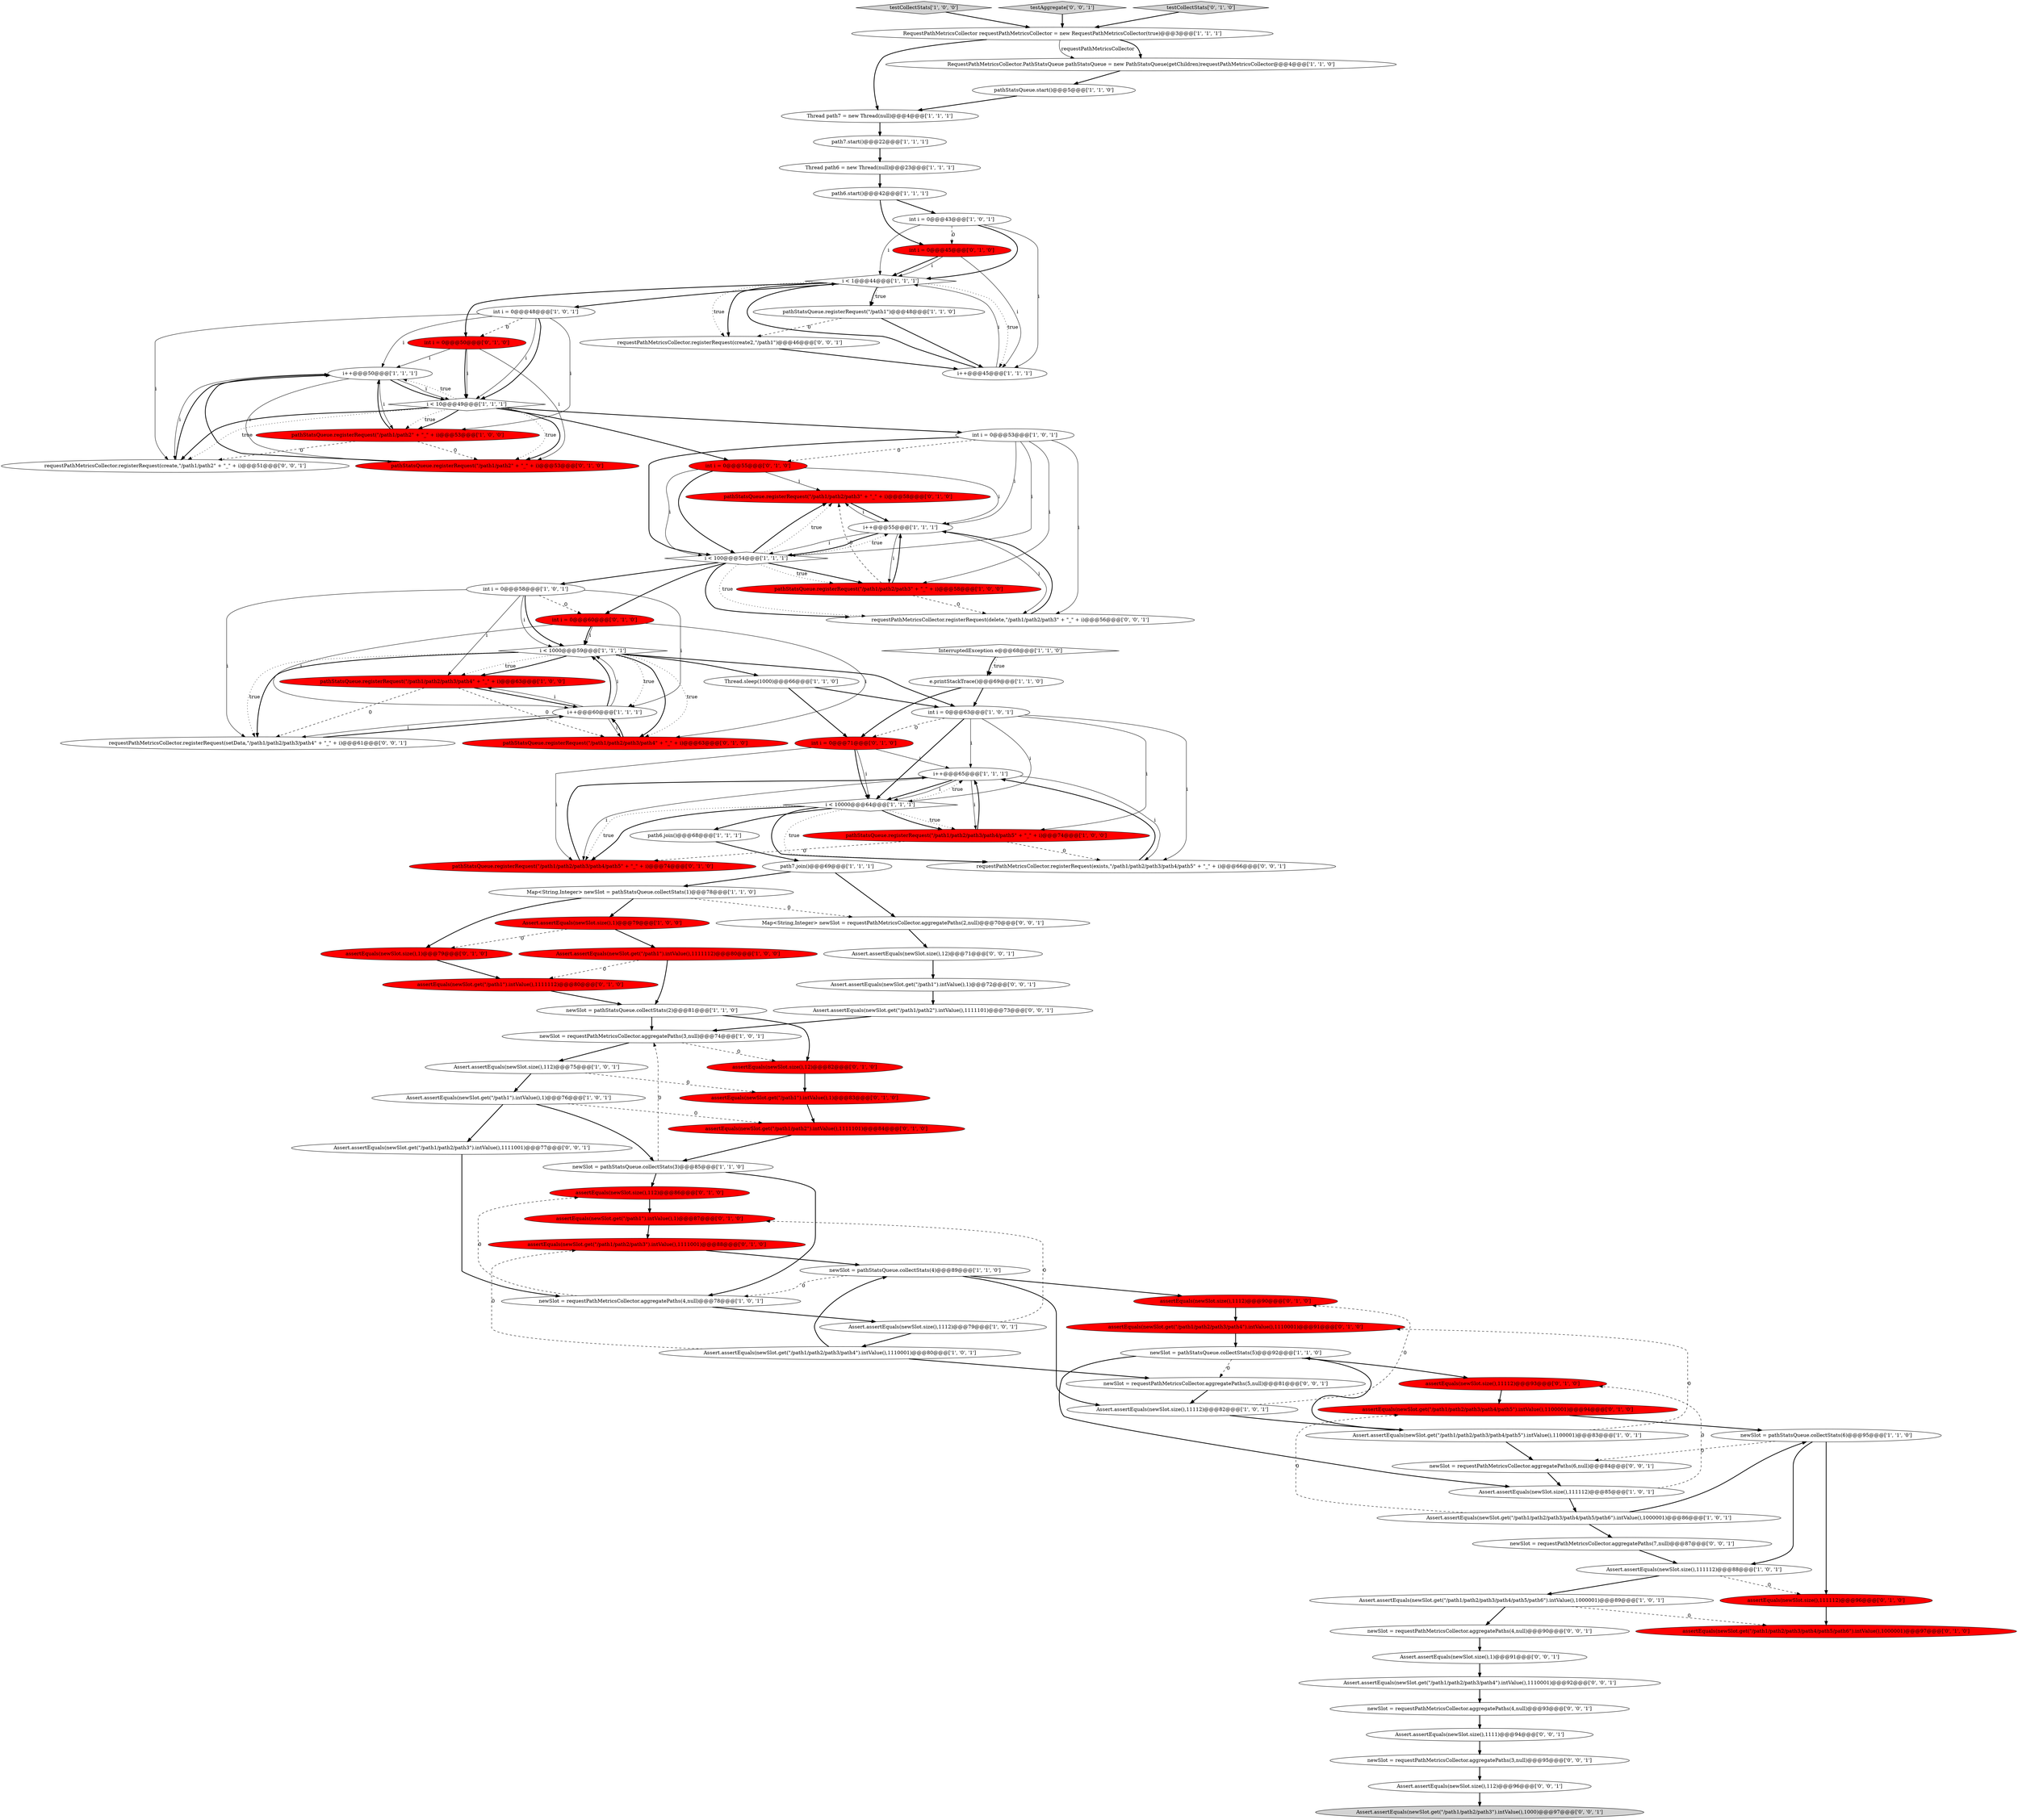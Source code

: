 digraph {
49 [style = filled, label = "i < 1@@@44@@@['1', '1', '1']", fillcolor = white, shape = diamond image = "AAA0AAABBB1BBB"];
73 [style = filled, label = "assertEquals(newSlot.size(),11112)@@@93@@@['0', '1', '0']", fillcolor = red, shape = ellipse image = "AAA1AAABBB2BBB"];
2 [style = filled, label = "Assert.assertEquals(newSlot.get(\"/path1\").intValue(),1)@@@76@@@['1', '0', '1']", fillcolor = white, shape = ellipse image = "AAA0AAABBB1BBB"];
48 [style = filled, label = "pathStatsQueue.registerRequest(\"/path1\")@@@48@@@['1', '1', '0']", fillcolor = white, shape = ellipse image = "AAA0AAABBB1BBB"];
31 [style = filled, label = "newSlot = pathStatsQueue.collectStats(3)@@@85@@@['1', '1', '0']", fillcolor = white, shape = ellipse image = "AAA0AAABBB1BBB"];
57 [style = filled, label = "assertEquals(newSlot.get(\"/path1/path2/path3/path4/path5/path6\").intValue(),1000001)@@@97@@@['0', '1', '0']", fillcolor = red, shape = ellipse image = "AAA1AAABBB2BBB"];
62 [style = filled, label = "pathStatsQueue.registerRequest(\"/path1/path2/path3\" + \"_\" + i)@@@58@@@['0', '1', '0']", fillcolor = red, shape = ellipse image = "AAA1AAABBB2BBB"];
67 [style = filled, label = "assertEquals(newSlot.get(\"/path1\").intValue(),1)@@@83@@@['0', '1', '0']", fillcolor = red, shape = ellipse image = "AAA1AAABBB2BBB"];
74 [style = filled, label = "assertEquals(newSlot.get(\"/path1/path2/path3/path4\").intValue(),1110001)@@@91@@@['0', '1', '0']", fillcolor = red, shape = ellipse image = "AAA1AAABBB2BBB"];
61 [style = filled, label = "assertEquals(newSlot.size(),1112)@@@90@@@['0', '1', '0']", fillcolor = red, shape = ellipse image = "AAA1AAABBB2BBB"];
86 [style = filled, label = "newSlot = requestPathMetricsCollector.aggregatePaths(5,null)@@@81@@@['0', '0', '1']", fillcolor = white, shape = ellipse image = "AAA0AAABBB3BBB"];
70 [style = filled, label = "assertEquals(newSlot.size(),112)@@@86@@@['0', '1', '0']", fillcolor = red, shape = ellipse image = "AAA1AAABBB2BBB"];
43 [style = filled, label = "newSlot = pathStatsQueue.collectStats(4)@@@89@@@['1', '1', '0']", fillcolor = white, shape = ellipse image = "AAA0AAABBB1BBB"];
63 [style = filled, label = "assertEquals(newSlot.get(\"/path1\").intValue(),1111112)@@@80@@@['0', '1', '0']", fillcolor = red, shape = ellipse image = "AAA1AAABBB2BBB"];
14 [style = filled, label = "Assert.assertEquals(newSlot.get(\"/path1/path2/path3/path4\").intValue(),1110001)@@@80@@@['1', '0', '1']", fillcolor = white, shape = ellipse image = "AAA0AAABBB1BBB"];
6 [style = filled, label = "testCollectStats['1', '0', '0']", fillcolor = lightgray, shape = diamond image = "AAA0AAABBB1BBB"];
21 [style = filled, label = "i++@@@50@@@['1', '1', '1']", fillcolor = white, shape = ellipse image = "AAA0AAABBB1BBB"];
93 [style = filled, label = "Assert.assertEquals(newSlot.size(),112)@@@96@@@['0', '0', '1']", fillcolor = white, shape = ellipse image = "AAA0AAABBB3BBB"];
83 [style = filled, label = "requestPathMetricsCollector.registerRequest(delete,\"/path1/path2/path3\" + \"_\" + i)@@@56@@@['0', '0', '1']", fillcolor = white, shape = ellipse image = "AAA0AAABBB3BBB"];
50 [style = filled, label = "i++@@@45@@@['1', '1', '1']", fillcolor = white, shape = ellipse image = "AAA0AAABBB1BBB"];
66 [style = filled, label = "assertEquals(newSlot.get(\"/path1\").intValue(),1)@@@87@@@['0', '1', '0']", fillcolor = red, shape = ellipse image = "AAA1AAABBB2BBB"];
92 [style = filled, label = "Assert.assertEquals(newSlot.get(\"/path1\").intValue(),1)@@@72@@@['0', '0', '1']", fillcolor = white, shape = ellipse image = "AAA0AAABBB3BBB"];
79 [style = filled, label = "Assert.assertEquals(newSlot.get(\"/path1/path2/path3\").intValue(),1000)@@@97@@@['0', '0', '1']", fillcolor = lightgray, shape = ellipse image = "AAA0AAABBB3BBB"];
87 [style = filled, label = "Assert.assertEquals(newSlot.get(\"/path1/path2\").intValue(),1111101)@@@73@@@['0', '0', '1']", fillcolor = white, shape = ellipse image = "AAA0AAABBB3BBB"];
18 [style = filled, label = "e.printStackTrace()@@@69@@@['1', '1', '0']", fillcolor = white, shape = ellipse image = "AAA0AAABBB1BBB"];
39 [style = filled, label = "int i = 0@@@58@@@['1', '0', '1']", fillcolor = white, shape = ellipse image = "AAA0AAABBB1BBB"];
3 [style = filled, label = "i++@@@55@@@['1', '1', '1']", fillcolor = white, shape = ellipse image = "AAA0AAABBB1BBB"];
26 [style = filled, label = "newSlot = pathStatsQueue.collectStats(2)@@@81@@@['1', '1', '0']", fillcolor = white, shape = ellipse image = "AAA0AAABBB1BBB"];
54 [style = filled, label = "assertEquals(newSlot.get(\"/path1/path2/path3/path4/path5\").intValue(),1100001)@@@94@@@['0', '1', '0']", fillcolor = red, shape = ellipse image = "AAA1AAABBB2BBB"];
77 [style = filled, label = "requestPathMetricsCollector.registerRequest(create,\"/path1/path2\" + \"_\" + i)@@@51@@@['0', '0', '1']", fillcolor = white, shape = ellipse image = "AAA0AAABBB3BBB"];
42 [style = filled, label = "Thread.sleep(1000)@@@66@@@['1', '1', '0']", fillcolor = white, shape = ellipse image = "AAA0AAABBB1BBB"];
40 [style = filled, label = "Assert.assertEquals(newSlot.get(\"/path1\").intValue(),1111112)@@@80@@@['1', '0', '0']", fillcolor = red, shape = ellipse image = "AAA1AAABBB1BBB"];
65 [style = filled, label = "int i = 0@@@50@@@['0', '1', '0']", fillcolor = red, shape = ellipse image = "AAA1AAABBB2BBB"];
84 [style = filled, label = "testAggregate['0', '0', '1']", fillcolor = lightgray, shape = diamond image = "AAA0AAABBB3BBB"];
24 [style = filled, label = "i < 1000@@@59@@@['1', '1', '1']", fillcolor = white, shape = diamond image = "AAA0AAABBB1BBB"];
82 [style = filled, label = "Assert.assertEquals(newSlot.size(),1)@@@91@@@['0', '0', '1']", fillcolor = white, shape = ellipse image = "AAA0AAABBB3BBB"];
38 [style = filled, label = "i++@@@65@@@['1', '1', '1']", fillcolor = white, shape = ellipse image = "AAA0AAABBB1BBB"];
69 [style = filled, label = "assertEquals(newSlot.size(),111112)@@@96@@@['0', '1', '0']", fillcolor = red, shape = ellipse image = "AAA1AAABBB2BBB"];
35 [style = filled, label = "pathStatsQueue.registerRequest(\"/path1/path2/path3/path4\" + \"_\" + i)@@@63@@@['1', '0', '0']", fillcolor = red, shape = ellipse image = "AAA1AAABBB1BBB"];
89 [style = filled, label = "Assert.assertEquals(newSlot.get(\"/path1/path2/path3/path4\").intValue(),1110001)@@@92@@@['0', '0', '1']", fillcolor = white, shape = ellipse image = "AAA0AAABBB3BBB"];
11 [style = filled, label = "int i = 0@@@63@@@['1', '0', '1']", fillcolor = white, shape = ellipse image = "AAA0AAABBB1BBB"];
22 [style = filled, label = "pathStatsQueue.start()@@@5@@@['1', '1', '0']", fillcolor = white, shape = ellipse image = "AAA0AAABBB1BBB"];
41 [style = filled, label = "newSlot = requestPathMetricsCollector.aggregatePaths(3,null)@@@74@@@['1', '0', '1']", fillcolor = white, shape = ellipse image = "AAA0AAABBB1BBB"];
52 [style = filled, label = "pathStatsQueue.registerRequest(\"/path1/path2/path3/path4/path5\" + \"_\" + i)@@@74@@@['1', '0', '0']", fillcolor = red, shape = ellipse image = "AAA1AAABBB1BBB"];
75 [style = filled, label = "pathStatsQueue.registerRequest(\"/path1/path2/path3/path4/path5\" + \"_\" + i)@@@74@@@['0', '1', '0']", fillcolor = red, shape = ellipse image = "AAA1AAABBB2BBB"];
47 [style = filled, label = "Assert.assertEquals(newSlot.get(\"/path1/path2/path3/path4/path5/path6\").intValue(),1000001)@@@86@@@['1', '0', '1']", fillcolor = white, shape = ellipse image = "AAA0AAABBB1BBB"];
10 [style = filled, label = "newSlot = pathStatsQueue.collectStats(5)@@@92@@@['1', '1', '0']", fillcolor = white, shape = ellipse image = "AAA0AAABBB1BBB"];
8 [style = filled, label = "path6.join()@@@68@@@['1', '1', '1']", fillcolor = white, shape = ellipse image = "AAA0AAABBB1BBB"];
5 [style = filled, label = "Assert.assertEquals(newSlot.size(),1112)@@@79@@@['1', '0', '1']", fillcolor = white, shape = ellipse image = "AAA0AAABBB1BBB"];
85 [style = filled, label = "newSlot = requestPathMetricsCollector.aggregatePaths(6,null)@@@84@@@['0', '0', '1']", fillcolor = white, shape = ellipse image = "AAA0AAABBB3BBB"];
0 [style = filled, label = "i++@@@60@@@['1', '1', '1']", fillcolor = white, shape = ellipse image = "AAA0AAABBB1BBB"];
96 [style = filled, label = "requestPathMetricsCollector.registerRequest(create2,\"/path1\")@@@46@@@['0', '0', '1']", fillcolor = white, shape = ellipse image = "AAA0AAABBB3BBB"];
12 [style = filled, label = "Assert.assertEquals(newSlot.size(),112)@@@75@@@['1', '0', '1']", fillcolor = white, shape = ellipse image = "AAA0AAABBB1BBB"];
33 [style = filled, label = "Assert.assertEquals(newSlot.size(),111112)@@@88@@@['1', '0', '1']", fillcolor = white, shape = ellipse image = "AAA0AAABBB1BBB"];
15 [style = filled, label = "pathStatsQueue.registerRequest(\"/path1/path2/path3\" + \"_\" + i)@@@58@@@['1', '0', '0']", fillcolor = red, shape = ellipse image = "AAA1AAABBB1BBB"];
81 [style = filled, label = "newSlot = requestPathMetricsCollector.aggregatePaths(4,null)@@@90@@@['0', '0', '1']", fillcolor = white, shape = ellipse image = "AAA0AAABBB3BBB"];
19 [style = filled, label = "i < 10000@@@64@@@['1', '1', '1']", fillcolor = white, shape = diamond image = "AAA0AAABBB1BBB"];
64 [style = filled, label = "pathStatsQueue.registerRequest(\"/path1/path2/path3/path4\" + \"_\" + i)@@@63@@@['0', '1', '0']", fillcolor = red, shape = ellipse image = "AAA1AAABBB2BBB"];
46 [style = filled, label = "path7.start()@@@22@@@['1', '1', '1']", fillcolor = white, shape = ellipse image = "AAA0AAABBB1BBB"];
60 [style = filled, label = "int i = 0@@@60@@@['0', '1', '0']", fillcolor = red, shape = ellipse image = "AAA1AAABBB2BBB"];
71 [style = filled, label = "assertEquals(newSlot.size(),12)@@@82@@@['0', '1', '0']", fillcolor = red, shape = ellipse image = "AAA1AAABBB2BBB"];
29 [style = filled, label = "int i = 0@@@43@@@['1', '0', '1']", fillcolor = white, shape = ellipse image = "AAA0AAABBB1BBB"];
7 [style = filled, label = "Thread path7 = new Thread(null)@@@4@@@['1', '1', '1']", fillcolor = white, shape = ellipse image = "AAA0AAABBB1BBB"];
4 [style = filled, label = "InterruptedException e@@@68@@@['1', '1', '0']", fillcolor = white, shape = diamond image = "AAA0AAABBB1BBB"];
32 [style = filled, label = "Map<String,Integer> newSlot = pathStatsQueue.collectStats(1)@@@78@@@['1', '1', '0']", fillcolor = white, shape = ellipse image = "AAA0AAABBB1BBB"];
90 [style = filled, label = "Assert.assertEquals(newSlot.size(),1111)@@@94@@@['0', '0', '1']", fillcolor = white, shape = ellipse image = "AAA0AAABBB3BBB"];
80 [style = filled, label = "newSlot = requestPathMetricsCollector.aggregatePaths(3,null)@@@95@@@['0', '0', '1']", fillcolor = white, shape = ellipse image = "AAA0AAABBB3BBB"];
91 [style = filled, label = "requestPathMetricsCollector.registerRequest(setData,\"/path1/path2/path3/path4\" + \"_\" + i)@@@61@@@['0', '0', '1']", fillcolor = white, shape = ellipse image = "AAA0AAABBB3BBB"];
25 [style = filled, label = "RequestPathMetricsCollector.PathStatsQueue pathStatsQueue = new PathStatsQueue(getChildren)requestPathMetricsCollector@@@4@@@['1', '1', '0']", fillcolor = white, shape = ellipse image = "AAA0AAABBB1BBB"];
95 [style = filled, label = "newSlot = requestPathMetricsCollector.aggregatePaths(7,null)@@@87@@@['0', '0', '1']", fillcolor = white, shape = ellipse image = "AAA0AAABBB3BBB"];
30 [style = filled, label = "Assert.assertEquals(newSlot.size(),111112)@@@85@@@['1', '0', '1']", fillcolor = white, shape = ellipse image = "AAA0AAABBB1BBB"];
23 [style = filled, label = "newSlot = pathStatsQueue.collectStats(6)@@@95@@@['1', '1', '0']", fillcolor = white, shape = ellipse image = "AAA0AAABBB1BBB"];
16 [style = filled, label = "newSlot = requestPathMetricsCollector.aggregatePaths(4,null)@@@78@@@['1', '0', '1']", fillcolor = white, shape = ellipse image = "AAA0AAABBB1BBB"];
98 [style = filled, label = "Assert.assertEquals(newSlot.size(),12)@@@71@@@['0', '0', '1']", fillcolor = white, shape = ellipse image = "AAA0AAABBB3BBB"];
94 [style = filled, label = "requestPathMetricsCollector.registerRequest(exists,\"/path1/path2/path3/path4/path5\" + \"_\" + i)@@@66@@@['0', '0', '1']", fillcolor = white, shape = ellipse image = "AAA0AAABBB3BBB"];
1 [style = filled, label = "Assert.assertEquals(newSlot.get(\"/path1/path2/path3/path4/path5/path6\").intValue(),1000001)@@@89@@@['1', '0', '1']", fillcolor = white, shape = ellipse image = "AAA0AAABBB1BBB"];
88 [style = filled, label = "Map<String,Integer> newSlot = requestPathMetricsCollector.aggregatePaths(2,null)@@@70@@@['0', '0', '1']", fillcolor = white, shape = ellipse image = "AAA0AAABBB3BBB"];
45 [style = filled, label = "RequestPathMetricsCollector requestPathMetricsCollector = new RequestPathMetricsCollector(true)@@@3@@@['1', '1', '1']", fillcolor = white, shape = ellipse image = "AAA0AAABBB1BBB"];
44 [style = filled, label = "Assert.assertEquals(newSlot.size(),1)@@@79@@@['1', '0', '0']", fillcolor = red, shape = ellipse image = "AAA1AAABBB1BBB"];
28 [style = filled, label = "int i = 0@@@53@@@['1', '0', '1']", fillcolor = white, shape = ellipse image = "AAA0AAABBB1BBB"];
36 [style = filled, label = "int i = 0@@@48@@@['1', '0', '1']", fillcolor = white, shape = ellipse image = "AAA0AAABBB1BBB"];
59 [style = filled, label = "assertEquals(newSlot.get(\"/path1/path2\").intValue(),1111101)@@@84@@@['0', '1', '0']", fillcolor = red, shape = ellipse image = "AAA1AAABBB2BBB"];
68 [style = filled, label = "testCollectStats['0', '1', '0']", fillcolor = lightgray, shape = diamond image = "AAA0AAABBB2BBB"];
58 [style = filled, label = "assertEquals(newSlot.size(),1)@@@79@@@['0', '1', '0']", fillcolor = red, shape = ellipse image = "AAA1AAABBB2BBB"];
97 [style = filled, label = "newSlot = requestPathMetricsCollector.aggregatePaths(4,null)@@@93@@@['0', '0', '1']", fillcolor = white, shape = ellipse image = "AAA0AAABBB3BBB"];
27 [style = filled, label = "Thread path6 = new Thread(null)@@@23@@@['1', '1', '1']", fillcolor = white, shape = ellipse image = "AAA0AAABBB1BBB"];
20 [style = filled, label = "pathStatsQueue.registerRequest(\"/path1/path2\" + \"_\" + i)@@@53@@@['1', '0', '0']", fillcolor = red, shape = ellipse image = "AAA1AAABBB1BBB"];
51 [style = filled, label = "Assert.assertEquals(newSlot.get(\"/path1/path2/path3/path4/path5\").intValue(),1100001)@@@83@@@['1', '0', '1']", fillcolor = white, shape = ellipse image = "AAA0AAABBB1BBB"];
13 [style = filled, label = "i < 10@@@49@@@['1', '1', '1']", fillcolor = white, shape = diamond image = "AAA0AAABBB1BBB"];
17 [style = filled, label = "Assert.assertEquals(newSlot.size(),11112)@@@82@@@['1', '0', '1']", fillcolor = white, shape = ellipse image = "AAA0AAABBB1BBB"];
53 [style = filled, label = "pathStatsQueue.registerRequest(\"/path1/path2\" + \"_\" + i)@@@53@@@['0', '1', '0']", fillcolor = red, shape = ellipse image = "AAA1AAABBB2BBB"];
9 [style = filled, label = "i < 100@@@54@@@['1', '1', '1']", fillcolor = white, shape = diamond image = "AAA0AAABBB1BBB"];
78 [style = filled, label = "Assert.assertEquals(newSlot.get(\"/path1/path2/path3\").intValue(),1111001)@@@77@@@['0', '0', '1']", fillcolor = white, shape = ellipse image = "AAA0AAABBB3BBB"];
34 [style = filled, label = "path6.start()@@@42@@@['1', '1', '1']", fillcolor = white, shape = ellipse image = "AAA0AAABBB1BBB"];
37 [style = filled, label = "path7.join()@@@69@@@['1', '1', '1']", fillcolor = white, shape = ellipse image = "AAA0AAABBB1BBB"];
55 [style = filled, label = "int i = 0@@@55@@@['0', '1', '0']", fillcolor = red, shape = ellipse image = "AAA1AAABBB2BBB"];
72 [style = filled, label = "int i = 0@@@71@@@['0', '1', '0']", fillcolor = red, shape = ellipse image = "AAA1AAABBB2BBB"];
56 [style = filled, label = "assertEquals(newSlot.get(\"/path1/path2/path3\").intValue(),1111001)@@@88@@@['0', '1', '0']", fillcolor = red, shape = ellipse image = "AAA1AAABBB2BBB"];
76 [style = filled, label = "int i = 0@@@45@@@['0', '1', '0']", fillcolor = red, shape = ellipse image = "AAA1AAABBB2BBB"];
55->3 [style = solid, label="i"];
3->83 [style = solid, label="i"];
62->3 [style = bold, label=""];
4->18 [style = dotted, label="true"];
70->66 [style = bold, label=""];
25->22 [style = bold, label=""];
13->55 [style = bold, label=""];
72->19 [style = solid, label="i"];
53->21 [style = bold, label=""];
24->35 [style = dotted, label="true"];
13->20 [style = dotted, label="true"];
73->54 [style = bold, label=""];
38->52 [style = solid, label="i"];
36->20 [style = solid, label="i"];
49->48 [style = bold, label=""];
28->9 [style = bold, label=""];
3->15 [style = solid, label="i"];
39->24 [style = bold, label=""];
75->38 [style = bold, label=""];
59->31 [style = bold, label=""];
19->94 [style = bold, label=""];
31->41 [style = dashed, label="0"];
9->60 [style = bold, label=""];
95->33 [style = bold, label=""];
16->70 [style = dashed, label="0"];
51->10 [style = bold, label=""];
9->62 [style = dotted, label="true"];
55->9 [style = solid, label="i"];
60->24 [style = bold, label=""];
45->7 [style = bold, label=""];
92->87 [style = bold, label=""];
14->86 [style = bold, label=""];
41->71 [style = dashed, label="0"];
72->75 [style = solid, label="i"];
12->2 [style = bold, label=""];
3->9 [style = solid, label="i"];
24->64 [style = bold, label=""];
71->67 [style = bold, label=""];
45->25 [style = bold, label=""];
23->33 [style = bold, label=""];
36->65 [style = dashed, label="0"];
32->88 [style = dashed, label="0"];
28->15 [style = solid, label="i"];
13->21 [style = dotted, label="true"];
47->54 [style = dashed, label="0"];
24->11 [style = bold, label=""];
0->24 [style = bold, label=""];
1->57 [style = dashed, label="0"];
93->79 [style = bold, label=""];
37->32 [style = bold, label=""];
40->26 [style = bold, label=""];
9->15 [style = dotted, label="true"];
21->53 [style = solid, label="i"];
35->64 [style = dashed, label="0"];
10->86 [style = dashed, label="0"];
40->63 [style = dashed, label="0"];
77->21 [style = bold, label=""];
49->36 [style = bold, label=""];
51->74 [style = dashed, label="0"];
86->17 [style = bold, label=""];
21->13 [style = bold, label=""];
49->48 [style = dotted, label="true"];
39->24 [style = solid, label="i"];
2->31 [style = bold, label=""];
56->43 [style = bold, label=""];
64->0 [style = bold, label=""];
45->25 [style = solid, label="requestPathMetricsCollector"];
61->74 [style = bold, label=""];
3->62 [style = solid, label="i"];
80->93 [style = bold, label=""];
29->49 [style = solid, label="i"];
74->10 [style = bold, label=""];
9->39 [style = bold, label=""];
65->21 [style = solid, label="i"];
7->46 [style = bold, label=""];
91->0 [style = bold, label=""];
19->38 [style = dotted, label="true"];
18->11 [style = bold, label=""];
13->77 [style = dotted, label="true"];
31->70 [style = bold, label=""];
55->62 [style = solid, label="i"];
48->50 [style = bold, label=""];
52->94 [style = dashed, label="0"];
65->13 [style = solid, label="i"];
4->18 [style = bold, label=""];
19->75 [style = dotted, label="true"];
21->13 [style = solid, label="i"];
42->72 [style = bold, label=""];
19->75 [style = bold, label=""];
88->98 [style = bold, label=""];
39->0 [style = solid, label="i"];
22->7 [style = bold, label=""];
50->49 [style = bold, label=""];
14->43 [style = bold, label=""];
78->16 [style = bold, label=""];
51->85 [style = bold, label=""];
17->51 [style = bold, label=""];
96->50 [style = bold, label=""];
58->63 [style = bold, label=""];
35->0 [style = bold, label=""];
76->49 [style = bold, label=""];
52->75 [style = dashed, label="0"];
44->58 [style = dashed, label="0"];
49->96 [style = dotted, label="true"];
81->82 [style = bold, label=""];
0->64 [style = solid, label="i"];
32->58 [style = bold, label=""];
24->0 [style = dotted, label="true"];
68->45 [style = bold, label=""];
2->59 [style = dashed, label="0"];
21->77 [style = solid, label="i"];
29->50 [style = solid, label="i"];
39->60 [style = dashed, label="0"];
30->47 [style = bold, label=""];
9->83 [style = bold, label=""];
9->3 [style = dotted, label="true"];
28->55 [style = dashed, label="0"];
55->9 [style = bold, label=""];
82->89 [style = bold, label=""];
11->72 [style = dashed, label="0"];
50->49 [style = solid, label="i"];
72->38 [style = solid, label="i"];
34->29 [style = bold, label=""];
14->56 [style = dashed, label="0"];
20->77 [style = dashed, label="0"];
63->26 [style = bold, label=""];
48->96 [style = dashed, label="0"];
65->53 [style = solid, label="i"];
13->53 [style = dotted, label="true"];
49->50 [style = dotted, label="true"];
36->13 [style = solid, label="i"];
49->65 [style = bold, label=""];
83->3 [style = bold, label=""];
76->49 [style = solid, label="i"];
35->91 [style = dashed, label="0"];
23->85 [style = dashed, label="0"];
29->49 [style = bold, label=""];
15->3 [style = bold, label=""];
47->95 [style = bold, label=""];
12->67 [style = dashed, label="0"];
38->19 [style = bold, label=""];
43->16 [style = dashed, label="0"];
43->61 [style = bold, label=""];
3->9 [style = bold, label=""];
43->17 [style = bold, label=""];
26->41 [style = bold, label=""];
36->13 [style = bold, label=""];
27->34 [style = bold, label=""];
84->45 [style = bold, label=""];
30->73 [style = dashed, label="0"];
42->11 [style = bold, label=""];
11->38 [style = solid, label="i"];
11->19 [style = solid, label="i"];
2->78 [style = bold, label=""];
37->88 [style = bold, label=""];
26->71 [style = bold, label=""];
32->44 [style = bold, label=""];
16->5 [style = bold, label=""];
24->91 [style = bold, label=""];
18->72 [style = bold, label=""];
20->53 [style = dashed, label="0"];
8->37 [style = bold, label=""];
41->12 [style = bold, label=""];
60->0 [style = solid, label="i"];
24->64 [style = dotted, label="true"];
24->91 [style = dotted, label="true"];
47->23 [style = bold, label=""];
38->19 [style = solid, label="i"];
0->91 [style = solid, label="i"];
60->24 [style = solid, label="i"];
97->90 [style = bold, label=""];
10->30 [style = bold, label=""];
39->91 [style = solid, label="i"];
34->76 [style = bold, label=""];
54->23 [style = bold, label=""];
33->69 [style = dashed, label="0"];
24->42 [style = bold, label=""];
10->73 [style = bold, label=""];
72->19 [style = bold, label=""];
29->76 [style = dashed, label="0"];
98->92 [style = bold, label=""];
13->53 [style = bold, label=""];
94->38 [style = bold, label=""];
31->16 [style = bold, label=""];
28->3 [style = solid, label="i"];
39->35 [style = solid, label="i"];
60->64 [style = solid, label="i"];
28->83 [style = solid, label="i"];
24->35 [style = bold, label=""];
1->81 [style = bold, label=""];
11->94 [style = solid, label="i"];
44->40 [style = bold, label=""];
69->57 [style = bold, label=""];
21->20 [style = solid, label="i"];
36->77 [style = solid, label="i"];
52->38 [style = bold, label=""];
33->1 [style = bold, label=""];
9->62 [style = bold, label=""];
5->14 [style = bold, label=""];
11->19 [style = bold, label=""];
28->9 [style = solid, label="i"];
9->83 [style = dotted, label="true"];
19->8 [style = bold, label=""];
19->52 [style = dotted, label="true"];
15->62 [style = dashed, label="0"];
87->41 [style = bold, label=""];
20->21 [style = bold, label=""];
19->94 [style = dotted, label="true"];
38->75 [style = solid, label="i"];
90->80 [style = bold, label=""];
89->97 [style = bold, label=""];
9->15 [style = bold, label=""];
46->27 [style = bold, label=""];
0->35 [style = solid, label="i"];
23->69 [style = bold, label=""];
0->24 [style = solid, label="i"];
15->83 [style = dashed, label="0"];
85->30 [style = bold, label=""];
17->61 [style = dashed, label="0"];
66->56 [style = bold, label=""];
49->96 [style = bold, label=""];
5->66 [style = dashed, label="0"];
36->21 [style = solid, label="i"];
13->77 [style = bold, label=""];
65->13 [style = bold, label=""];
76->50 [style = solid, label="i"];
6->45 [style = bold, label=""];
11->52 [style = solid, label="i"];
38->94 [style = solid, label="i"];
19->52 [style = bold, label=""];
13->28 [style = bold, label=""];
67->59 [style = bold, label=""];
13->20 [style = bold, label=""];
}
